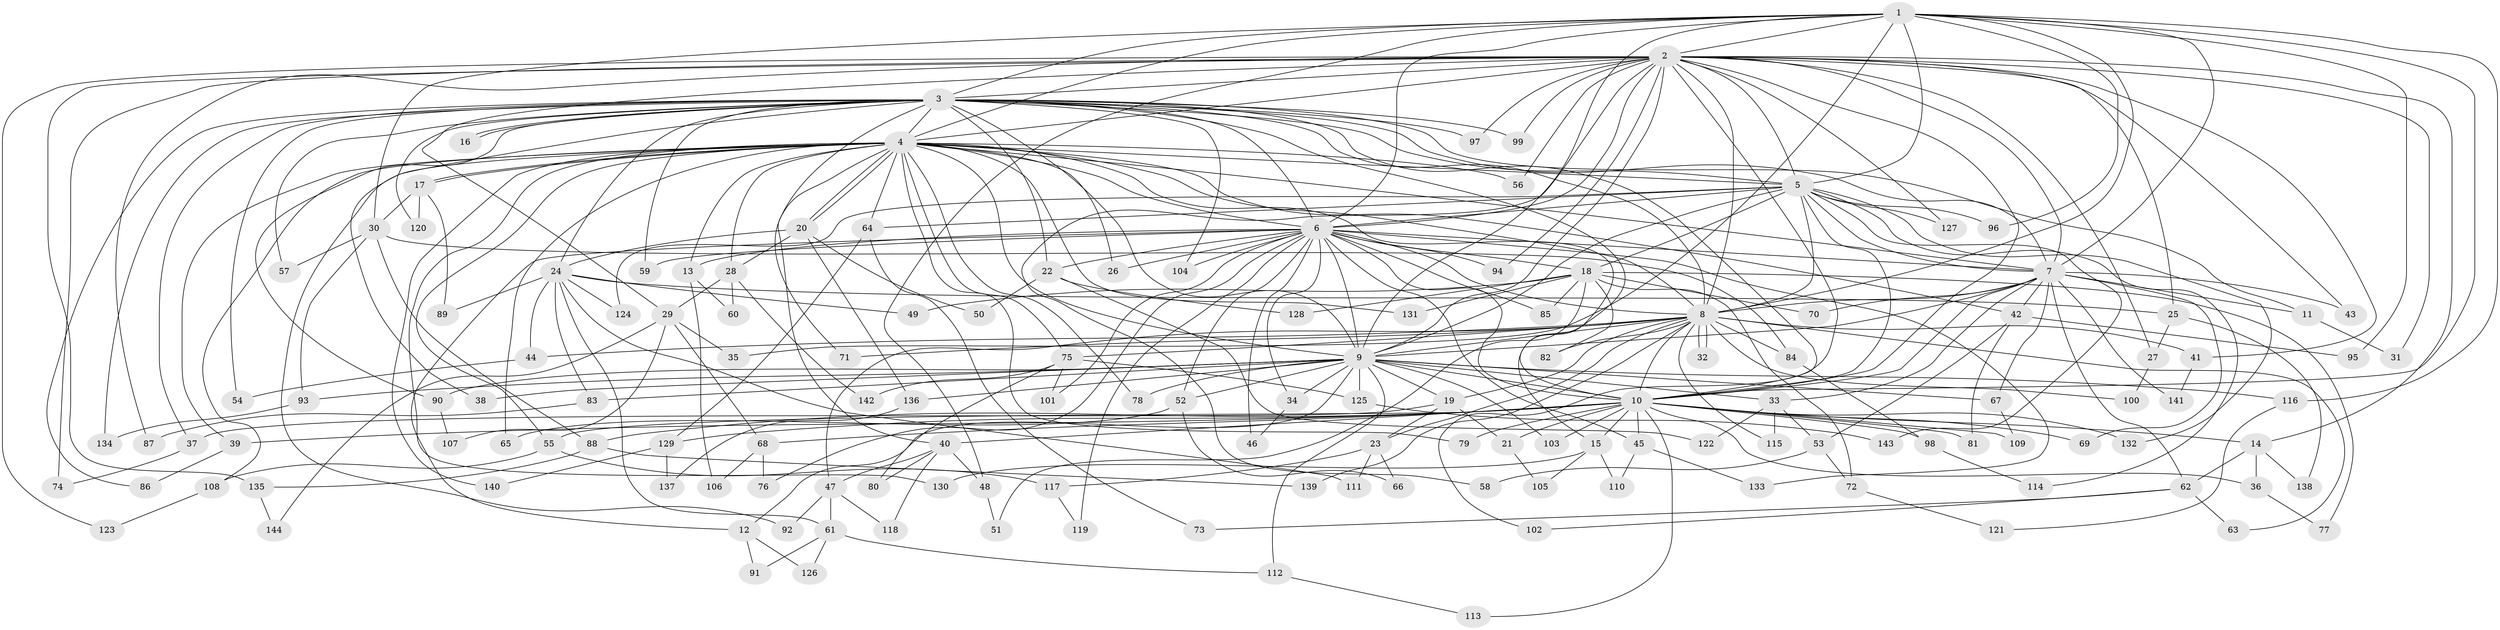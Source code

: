 // coarse degree distribution, {13: 0.00980392156862745, 25: 0.00980392156862745, 27: 0.00980392156862745, 30: 0.0196078431372549, 23: 0.00980392156862745, 17: 0.00980392156862745, 22: 0.00980392156862745, 26: 0.00980392156862745, 3: 0.17647058823529413, 4: 0.09803921568627451, 5: 0.08823529411764706, 2: 0.47058823529411764, 10: 0.0196078431372549, 7: 0.0392156862745098, 8: 0.00980392156862745, 6: 0.00980392156862745}
// Generated by graph-tools (version 1.1) at 2025/23/03/03/25 07:23:44]
// undirected, 144 vertices, 313 edges
graph export_dot {
graph [start="1"]
  node [color=gray90,style=filled];
  1;
  2;
  3;
  4;
  5;
  6;
  7;
  8;
  9;
  10;
  11;
  12;
  13;
  14;
  15;
  16;
  17;
  18;
  19;
  20;
  21;
  22;
  23;
  24;
  25;
  26;
  27;
  28;
  29;
  30;
  31;
  32;
  33;
  34;
  35;
  36;
  37;
  38;
  39;
  40;
  41;
  42;
  43;
  44;
  45;
  46;
  47;
  48;
  49;
  50;
  51;
  52;
  53;
  54;
  55;
  56;
  57;
  58;
  59;
  60;
  61;
  62;
  63;
  64;
  65;
  66;
  67;
  68;
  69;
  70;
  71;
  72;
  73;
  74;
  75;
  76;
  77;
  78;
  79;
  80;
  81;
  82;
  83;
  84;
  85;
  86;
  87;
  88;
  89;
  90;
  91;
  92;
  93;
  94;
  95;
  96;
  97;
  98;
  99;
  100;
  101;
  102;
  103;
  104;
  105;
  106;
  107;
  108;
  109;
  110;
  111;
  112;
  113;
  114;
  115;
  116;
  117;
  118;
  119;
  120;
  121;
  122;
  123;
  124;
  125;
  126;
  127;
  128;
  129;
  130;
  131;
  132;
  133;
  134;
  135;
  136;
  137;
  138;
  139;
  140;
  141;
  142;
  143;
  144;
  1 -- 2;
  1 -- 3;
  1 -- 4;
  1 -- 5;
  1 -- 6;
  1 -- 7;
  1 -- 8;
  1 -- 9;
  1 -- 10;
  1 -- 30;
  1 -- 35;
  1 -- 48;
  1 -- 95;
  1 -- 96;
  1 -- 116;
  2 -- 3;
  2 -- 4;
  2 -- 5;
  2 -- 6;
  2 -- 7;
  2 -- 8;
  2 -- 9;
  2 -- 10;
  2 -- 14;
  2 -- 25;
  2 -- 27;
  2 -- 29;
  2 -- 31;
  2 -- 41;
  2 -- 43;
  2 -- 56;
  2 -- 58;
  2 -- 74;
  2 -- 87;
  2 -- 94;
  2 -- 97;
  2 -- 99;
  2 -- 102;
  2 -- 123;
  2 -- 127;
  2 -- 135;
  3 -- 4;
  3 -- 5;
  3 -- 6;
  3 -- 7;
  3 -- 8;
  3 -- 9;
  3 -- 10;
  3 -- 11;
  3 -- 15;
  3 -- 16;
  3 -- 16;
  3 -- 22;
  3 -- 24;
  3 -- 37;
  3 -- 38;
  3 -- 54;
  3 -- 57;
  3 -- 59;
  3 -- 71;
  3 -- 86;
  3 -- 90;
  3 -- 97;
  3 -- 99;
  3 -- 104;
  3 -- 120;
  3 -- 134;
  4 -- 5;
  4 -- 6;
  4 -- 7;
  4 -- 8;
  4 -- 9;
  4 -- 10;
  4 -- 13;
  4 -- 17;
  4 -- 17;
  4 -- 20;
  4 -- 20;
  4 -- 26;
  4 -- 28;
  4 -- 39;
  4 -- 40;
  4 -- 42;
  4 -- 55;
  4 -- 56;
  4 -- 64;
  4 -- 65;
  4 -- 75;
  4 -- 78;
  4 -- 79;
  4 -- 92;
  4 -- 108;
  4 -- 130;
  4 -- 131;
  4 -- 140;
  5 -- 6;
  5 -- 7;
  5 -- 8;
  5 -- 9;
  5 -- 10;
  5 -- 18;
  5 -- 64;
  5 -- 96;
  5 -- 114;
  5 -- 124;
  5 -- 127;
  5 -- 132;
  5 -- 143;
  6 -- 7;
  6 -- 8;
  6 -- 9;
  6 -- 10;
  6 -- 12;
  6 -- 13;
  6 -- 18;
  6 -- 22;
  6 -- 26;
  6 -- 34;
  6 -- 45;
  6 -- 46;
  6 -- 52;
  6 -- 59;
  6 -- 76;
  6 -- 85;
  6 -- 94;
  6 -- 101;
  6 -- 104;
  6 -- 119;
  6 -- 133;
  7 -- 8;
  7 -- 9;
  7 -- 10;
  7 -- 11;
  7 -- 33;
  7 -- 42;
  7 -- 43;
  7 -- 62;
  7 -- 67;
  7 -- 69;
  7 -- 70;
  7 -- 141;
  8 -- 9;
  8 -- 10;
  8 -- 19;
  8 -- 23;
  8 -- 32;
  8 -- 32;
  8 -- 41;
  8 -- 44;
  8 -- 47;
  8 -- 63;
  8 -- 71;
  8 -- 75;
  8 -- 82;
  8 -- 84;
  8 -- 100;
  8 -- 115;
  8 -- 139;
  9 -- 10;
  9 -- 12;
  9 -- 19;
  9 -- 33;
  9 -- 34;
  9 -- 38;
  9 -- 52;
  9 -- 67;
  9 -- 78;
  9 -- 83;
  9 -- 90;
  9 -- 93;
  9 -- 103;
  9 -- 112;
  9 -- 116;
  9 -- 125;
  9 -- 136;
  10 -- 14;
  10 -- 15;
  10 -- 21;
  10 -- 36;
  10 -- 39;
  10 -- 40;
  10 -- 45;
  10 -- 55;
  10 -- 68;
  10 -- 69;
  10 -- 79;
  10 -- 81;
  10 -- 88;
  10 -- 98;
  10 -- 103;
  10 -- 109;
  10 -- 113;
  10 -- 129;
  10 -- 132;
  11 -- 31;
  12 -- 91;
  12 -- 126;
  13 -- 60;
  13 -- 106;
  14 -- 36;
  14 -- 62;
  14 -- 138;
  15 -- 105;
  15 -- 110;
  15 -- 130;
  17 -- 30;
  17 -- 89;
  17 -- 120;
  18 -- 49;
  18 -- 51;
  18 -- 70;
  18 -- 72;
  18 -- 77;
  18 -- 82;
  18 -- 85;
  18 -- 128;
  18 -- 131;
  19 -- 21;
  19 -- 23;
  19 -- 37;
  20 -- 24;
  20 -- 28;
  20 -- 50;
  20 -- 136;
  21 -- 105;
  22 -- 50;
  22 -- 122;
  22 -- 128;
  23 -- 66;
  23 -- 111;
  23 -- 117;
  24 -- 25;
  24 -- 44;
  24 -- 49;
  24 -- 61;
  24 -- 83;
  24 -- 89;
  24 -- 111;
  24 -- 124;
  25 -- 27;
  25 -- 138;
  27 -- 100;
  28 -- 29;
  28 -- 60;
  28 -- 142;
  29 -- 35;
  29 -- 68;
  29 -- 107;
  29 -- 144;
  30 -- 57;
  30 -- 84;
  30 -- 88;
  30 -- 93;
  33 -- 53;
  33 -- 115;
  33 -- 122;
  34 -- 46;
  36 -- 77;
  37 -- 74;
  39 -- 86;
  40 -- 47;
  40 -- 48;
  40 -- 80;
  40 -- 118;
  41 -- 141;
  42 -- 53;
  42 -- 81;
  42 -- 95;
  44 -- 54;
  45 -- 110;
  45 -- 133;
  47 -- 61;
  47 -- 92;
  47 -- 118;
  48 -- 51;
  52 -- 65;
  52 -- 66;
  53 -- 58;
  53 -- 72;
  55 -- 108;
  55 -- 117;
  61 -- 91;
  61 -- 112;
  61 -- 126;
  62 -- 63;
  62 -- 73;
  62 -- 102;
  64 -- 73;
  64 -- 129;
  67 -- 109;
  68 -- 76;
  68 -- 106;
  72 -- 121;
  75 -- 80;
  75 -- 101;
  75 -- 125;
  75 -- 142;
  83 -- 87;
  84 -- 98;
  88 -- 135;
  88 -- 139;
  90 -- 107;
  93 -- 134;
  98 -- 114;
  108 -- 123;
  112 -- 113;
  116 -- 121;
  117 -- 119;
  125 -- 143;
  129 -- 137;
  129 -- 140;
  135 -- 144;
  136 -- 137;
}
